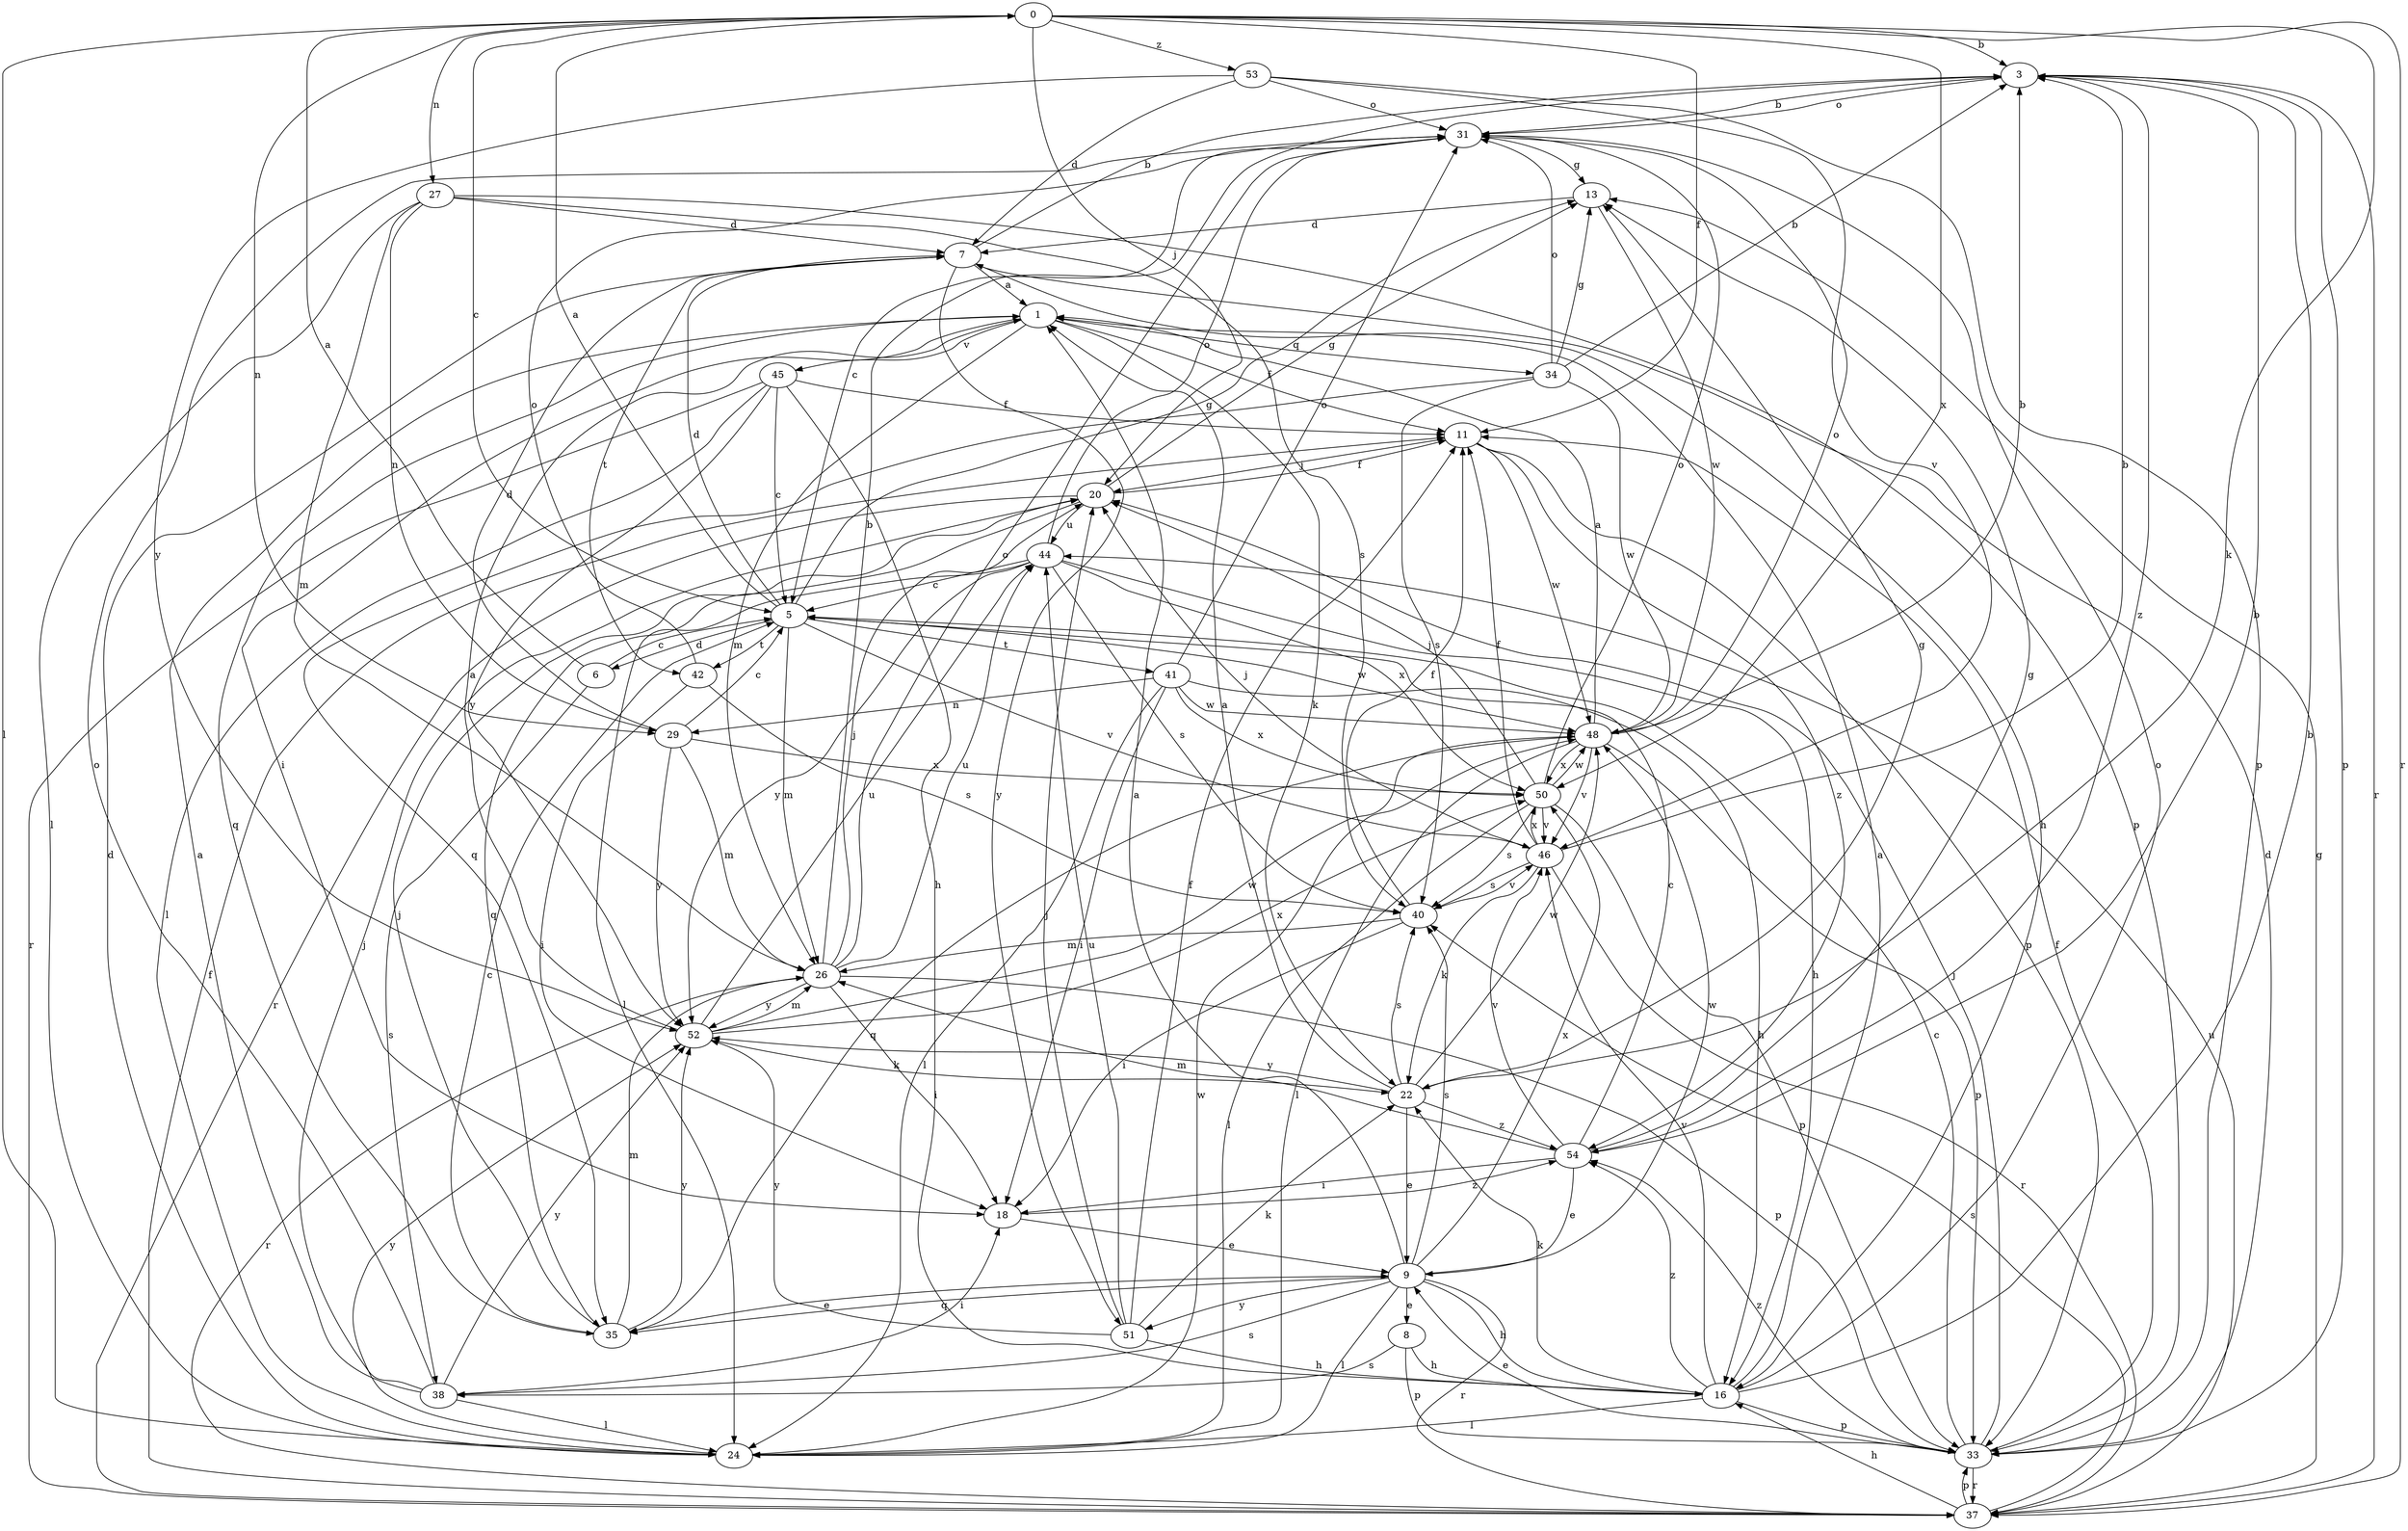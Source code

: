 strict digraph  {
0;
1;
3;
5;
6;
7;
8;
9;
11;
13;
16;
18;
20;
22;
24;
26;
27;
29;
31;
33;
34;
35;
37;
38;
40;
41;
42;
44;
45;
46;
48;
50;
51;
52;
53;
54;
0 -> 3  [label=b];
0 -> 5  [label=c];
0 -> 11  [label=f];
0 -> 20  [label=j];
0 -> 22  [label=k];
0 -> 24  [label=l];
0 -> 27  [label=n];
0 -> 29  [label=n];
0 -> 37  [label=r];
0 -> 50  [label=x];
0 -> 53  [label=z];
1 -> 11  [label=f];
1 -> 18  [label=i];
1 -> 22  [label=k];
1 -> 26  [label=m];
1 -> 34  [label=q];
1 -> 35  [label=q];
1 -> 45  [label=v];
3 -> 31  [label=o];
3 -> 33  [label=p];
3 -> 37  [label=r];
3 -> 54  [label=z];
5 -> 0  [label=a];
5 -> 6  [label=d];
5 -> 7  [label=d];
5 -> 13  [label=g];
5 -> 26  [label=m];
5 -> 41  [label=t];
5 -> 42  [label=t];
5 -> 46  [label=v];
5 -> 48  [label=w];
6 -> 0  [label=a];
6 -> 5  [label=c];
6 -> 38  [label=s];
7 -> 1  [label=a];
7 -> 3  [label=b];
7 -> 16  [label=h];
7 -> 42  [label=t];
7 -> 51  [label=y];
8 -> 16  [label=h];
8 -> 33  [label=p];
8 -> 38  [label=s];
9 -> 1  [label=a];
9 -> 8  [label=e];
9 -> 16  [label=h];
9 -> 24  [label=l];
9 -> 35  [label=q];
9 -> 37  [label=r];
9 -> 38  [label=s];
9 -> 40  [label=s];
9 -> 48  [label=w];
9 -> 50  [label=x];
9 -> 51  [label=y];
11 -> 20  [label=j];
11 -> 33  [label=p];
11 -> 48  [label=w];
11 -> 54  [label=z];
13 -> 7  [label=d];
13 -> 48  [label=w];
16 -> 1  [label=a];
16 -> 3  [label=b];
16 -> 22  [label=k];
16 -> 24  [label=l];
16 -> 31  [label=o];
16 -> 33  [label=p];
16 -> 46  [label=v];
16 -> 54  [label=z];
18 -> 9  [label=e];
18 -> 54  [label=z];
20 -> 11  [label=f];
20 -> 13  [label=g];
20 -> 35  [label=q];
20 -> 37  [label=r];
20 -> 44  [label=u];
22 -> 1  [label=a];
22 -> 9  [label=e];
22 -> 13  [label=g];
22 -> 40  [label=s];
22 -> 48  [label=w];
22 -> 52  [label=y];
22 -> 54  [label=z];
24 -> 7  [label=d];
24 -> 48  [label=w];
24 -> 52  [label=y];
26 -> 3  [label=b];
26 -> 18  [label=i];
26 -> 20  [label=j];
26 -> 31  [label=o];
26 -> 33  [label=p];
26 -> 37  [label=r];
26 -> 44  [label=u];
26 -> 52  [label=y];
27 -> 7  [label=d];
27 -> 24  [label=l];
27 -> 26  [label=m];
27 -> 29  [label=n];
27 -> 33  [label=p];
27 -> 40  [label=s];
29 -> 5  [label=c];
29 -> 7  [label=d];
29 -> 26  [label=m];
29 -> 50  [label=x];
29 -> 52  [label=y];
31 -> 3  [label=b];
31 -> 5  [label=c];
31 -> 13  [label=g];
33 -> 5  [label=c];
33 -> 7  [label=d];
33 -> 9  [label=e];
33 -> 11  [label=f];
33 -> 20  [label=j];
33 -> 37  [label=r];
33 -> 54  [label=z];
34 -> 3  [label=b];
34 -> 13  [label=g];
34 -> 31  [label=o];
34 -> 35  [label=q];
34 -> 40  [label=s];
34 -> 48  [label=w];
35 -> 5  [label=c];
35 -> 9  [label=e];
35 -> 20  [label=j];
35 -> 26  [label=m];
35 -> 52  [label=y];
37 -> 11  [label=f];
37 -> 13  [label=g];
37 -> 16  [label=h];
37 -> 33  [label=p];
37 -> 40  [label=s];
37 -> 44  [label=u];
38 -> 1  [label=a];
38 -> 18  [label=i];
38 -> 20  [label=j];
38 -> 24  [label=l];
38 -> 31  [label=o];
38 -> 52  [label=y];
40 -> 11  [label=f];
40 -> 18  [label=i];
40 -> 26  [label=m];
40 -> 46  [label=v];
41 -> 16  [label=h];
41 -> 18  [label=i];
41 -> 24  [label=l];
41 -> 29  [label=n];
41 -> 31  [label=o];
41 -> 48  [label=w];
41 -> 50  [label=x];
42 -> 18  [label=i];
42 -> 31  [label=o];
42 -> 40  [label=s];
44 -> 5  [label=c];
44 -> 16  [label=h];
44 -> 24  [label=l];
44 -> 31  [label=o];
44 -> 40  [label=s];
44 -> 50  [label=x];
44 -> 52  [label=y];
45 -> 5  [label=c];
45 -> 11  [label=f];
45 -> 16  [label=h];
45 -> 24  [label=l];
45 -> 37  [label=r];
45 -> 52  [label=y];
46 -> 3  [label=b];
46 -> 11  [label=f];
46 -> 20  [label=j];
46 -> 22  [label=k];
46 -> 37  [label=r];
46 -> 40  [label=s];
46 -> 50  [label=x];
48 -> 1  [label=a];
48 -> 3  [label=b];
48 -> 24  [label=l];
48 -> 31  [label=o];
48 -> 33  [label=p];
48 -> 35  [label=q];
48 -> 46  [label=v];
48 -> 50  [label=x];
50 -> 20  [label=j];
50 -> 24  [label=l];
50 -> 31  [label=o];
50 -> 33  [label=p];
50 -> 40  [label=s];
50 -> 46  [label=v];
50 -> 48  [label=w];
51 -> 11  [label=f];
51 -> 16  [label=h];
51 -> 20  [label=j];
51 -> 22  [label=k];
51 -> 44  [label=u];
51 -> 52  [label=y];
52 -> 1  [label=a];
52 -> 22  [label=k];
52 -> 26  [label=m];
52 -> 44  [label=u];
52 -> 48  [label=w];
52 -> 50  [label=x];
53 -> 7  [label=d];
53 -> 31  [label=o];
53 -> 33  [label=p];
53 -> 46  [label=v];
53 -> 52  [label=y];
54 -> 3  [label=b];
54 -> 5  [label=c];
54 -> 9  [label=e];
54 -> 13  [label=g];
54 -> 18  [label=i];
54 -> 26  [label=m];
54 -> 46  [label=v];
}
